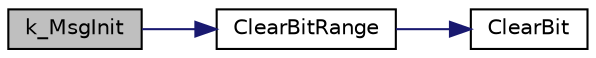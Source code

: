 digraph "k_MsgInit"
{
 // LATEX_PDF_SIZE
  edge [fontname="Helvetica",fontsize="10",labelfontname="Helvetica",labelfontsize="10"];
  node [fontname="Helvetica",fontsize="10",shape=record];
  rankdir="LR";
  Node1 [label="k_MsgInit",height=0.2,width=0.4,color="black", fillcolor="grey75", style="filled", fontcolor="black",tooltip="Initalizes the Messaging Module."];
  Node1 -> Node2 [color="midnightblue",fontsize="10",style="solid",fontname="Helvetica"];
  Node2 [label="ClearBitRange",height=0.2,width=0.4,color="black", fillcolor="white", style="filled",URL="$bitmap_8c.html#ac411bcde8500dba1cd5b676d8f02c230",tooltip="Clears a range of bits from start to end."];
  Node2 -> Node3 [color="midnightblue",fontsize="10",style="solid",fontname="Helvetica"];
  Node3 [label="ClearBit",height=0.2,width=0.4,color="black", fillcolor="white", style="filled",URL="$bitmap_8c.html#a1450145a97ea1efa0f35f6aaf05dbcd9",tooltip="Clears a specific bit in a bitmap."];
}
